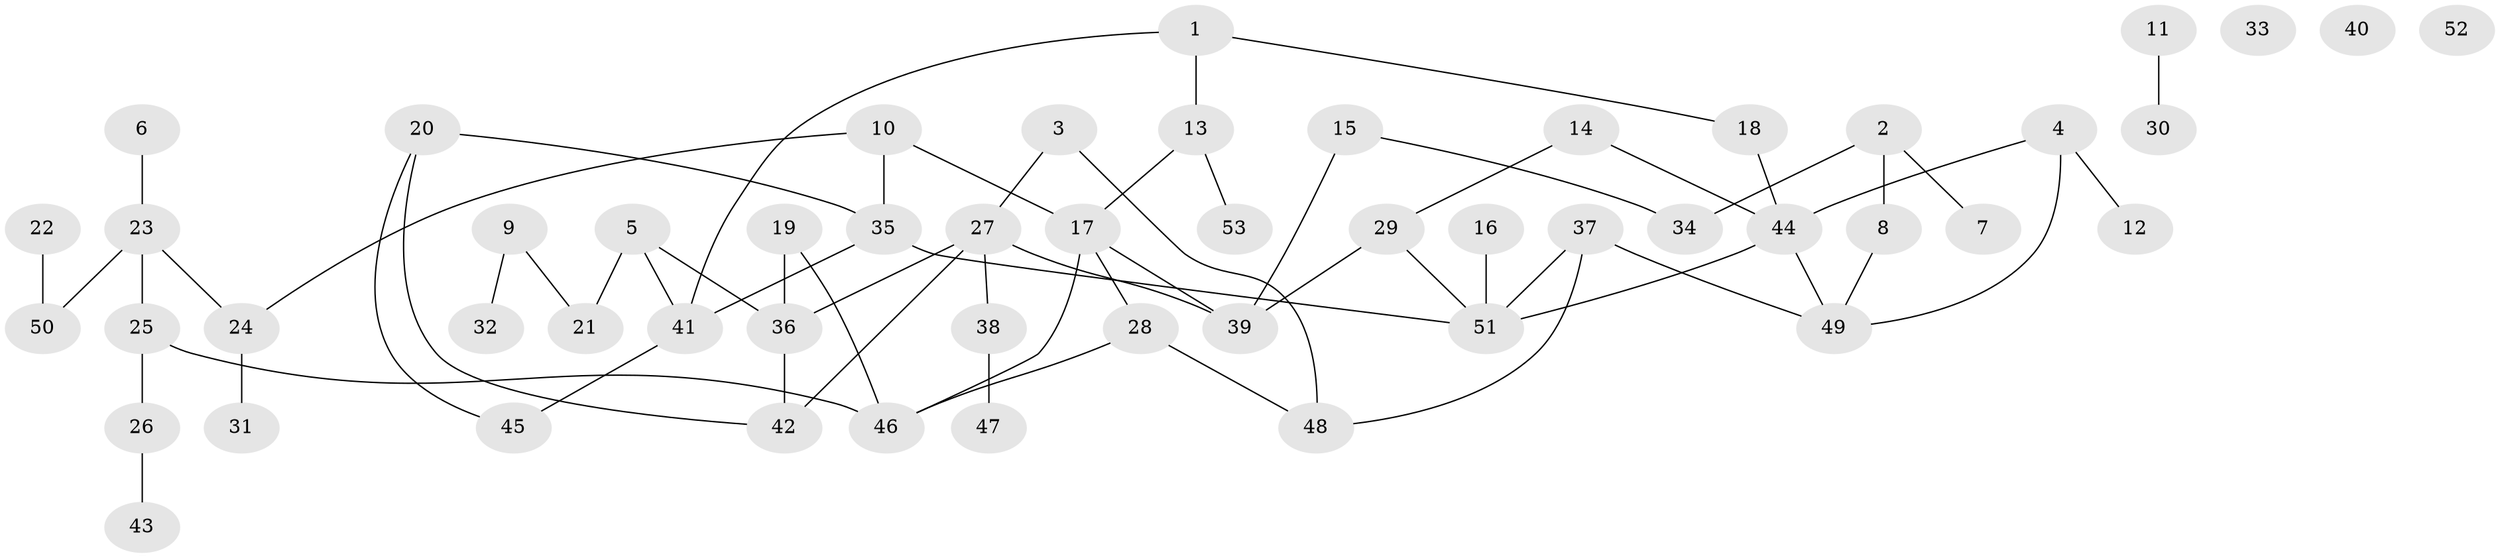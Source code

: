 // Generated by graph-tools (version 1.1) at 2025/49/03/09/25 03:49:09]
// undirected, 53 vertices, 64 edges
graph export_dot {
graph [start="1"]
  node [color=gray90,style=filled];
  1;
  2;
  3;
  4;
  5;
  6;
  7;
  8;
  9;
  10;
  11;
  12;
  13;
  14;
  15;
  16;
  17;
  18;
  19;
  20;
  21;
  22;
  23;
  24;
  25;
  26;
  27;
  28;
  29;
  30;
  31;
  32;
  33;
  34;
  35;
  36;
  37;
  38;
  39;
  40;
  41;
  42;
  43;
  44;
  45;
  46;
  47;
  48;
  49;
  50;
  51;
  52;
  53;
  1 -- 13;
  1 -- 18;
  1 -- 41;
  2 -- 7;
  2 -- 8;
  2 -- 34;
  3 -- 27;
  3 -- 48;
  4 -- 12;
  4 -- 44;
  4 -- 49;
  5 -- 21;
  5 -- 36;
  5 -- 41;
  6 -- 23;
  8 -- 49;
  9 -- 21;
  9 -- 32;
  10 -- 17;
  10 -- 24;
  10 -- 35;
  11 -- 30;
  13 -- 17;
  13 -- 53;
  14 -- 29;
  14 -- 44;
  15 -- 34;
  15 -- 39;
  16 -- 51;
  17 -- 28;
  17 -- 39;
  17 -- 46;
  18 -- 44;
  19 -- 36;
  19 -- 46;
  20 -- 35;
  20 -- 42;
  20 -- 45;
  22 -- 50;
  23 -- 24;
  23 -- 25;
  23 -- 50;
  24 -- 31;
  25 -- 26;
  25 -- 46;
  26 -- 43;
  27 -- 36;
  27 -- 38;
  27 -- 39;
  27 -- 42;
  28 -- 46;
  28 -- 48;
  29 -- 39;
  29 -- 51;
  35 -- 41;
  35 -- 51;
  36 -- 42;
  37 -- 48;
  37 -- 49;
  37 -- 51;
  38 -- 47;
  41 -- 45;
  44 -- 49;
  44 -- 51;
}
